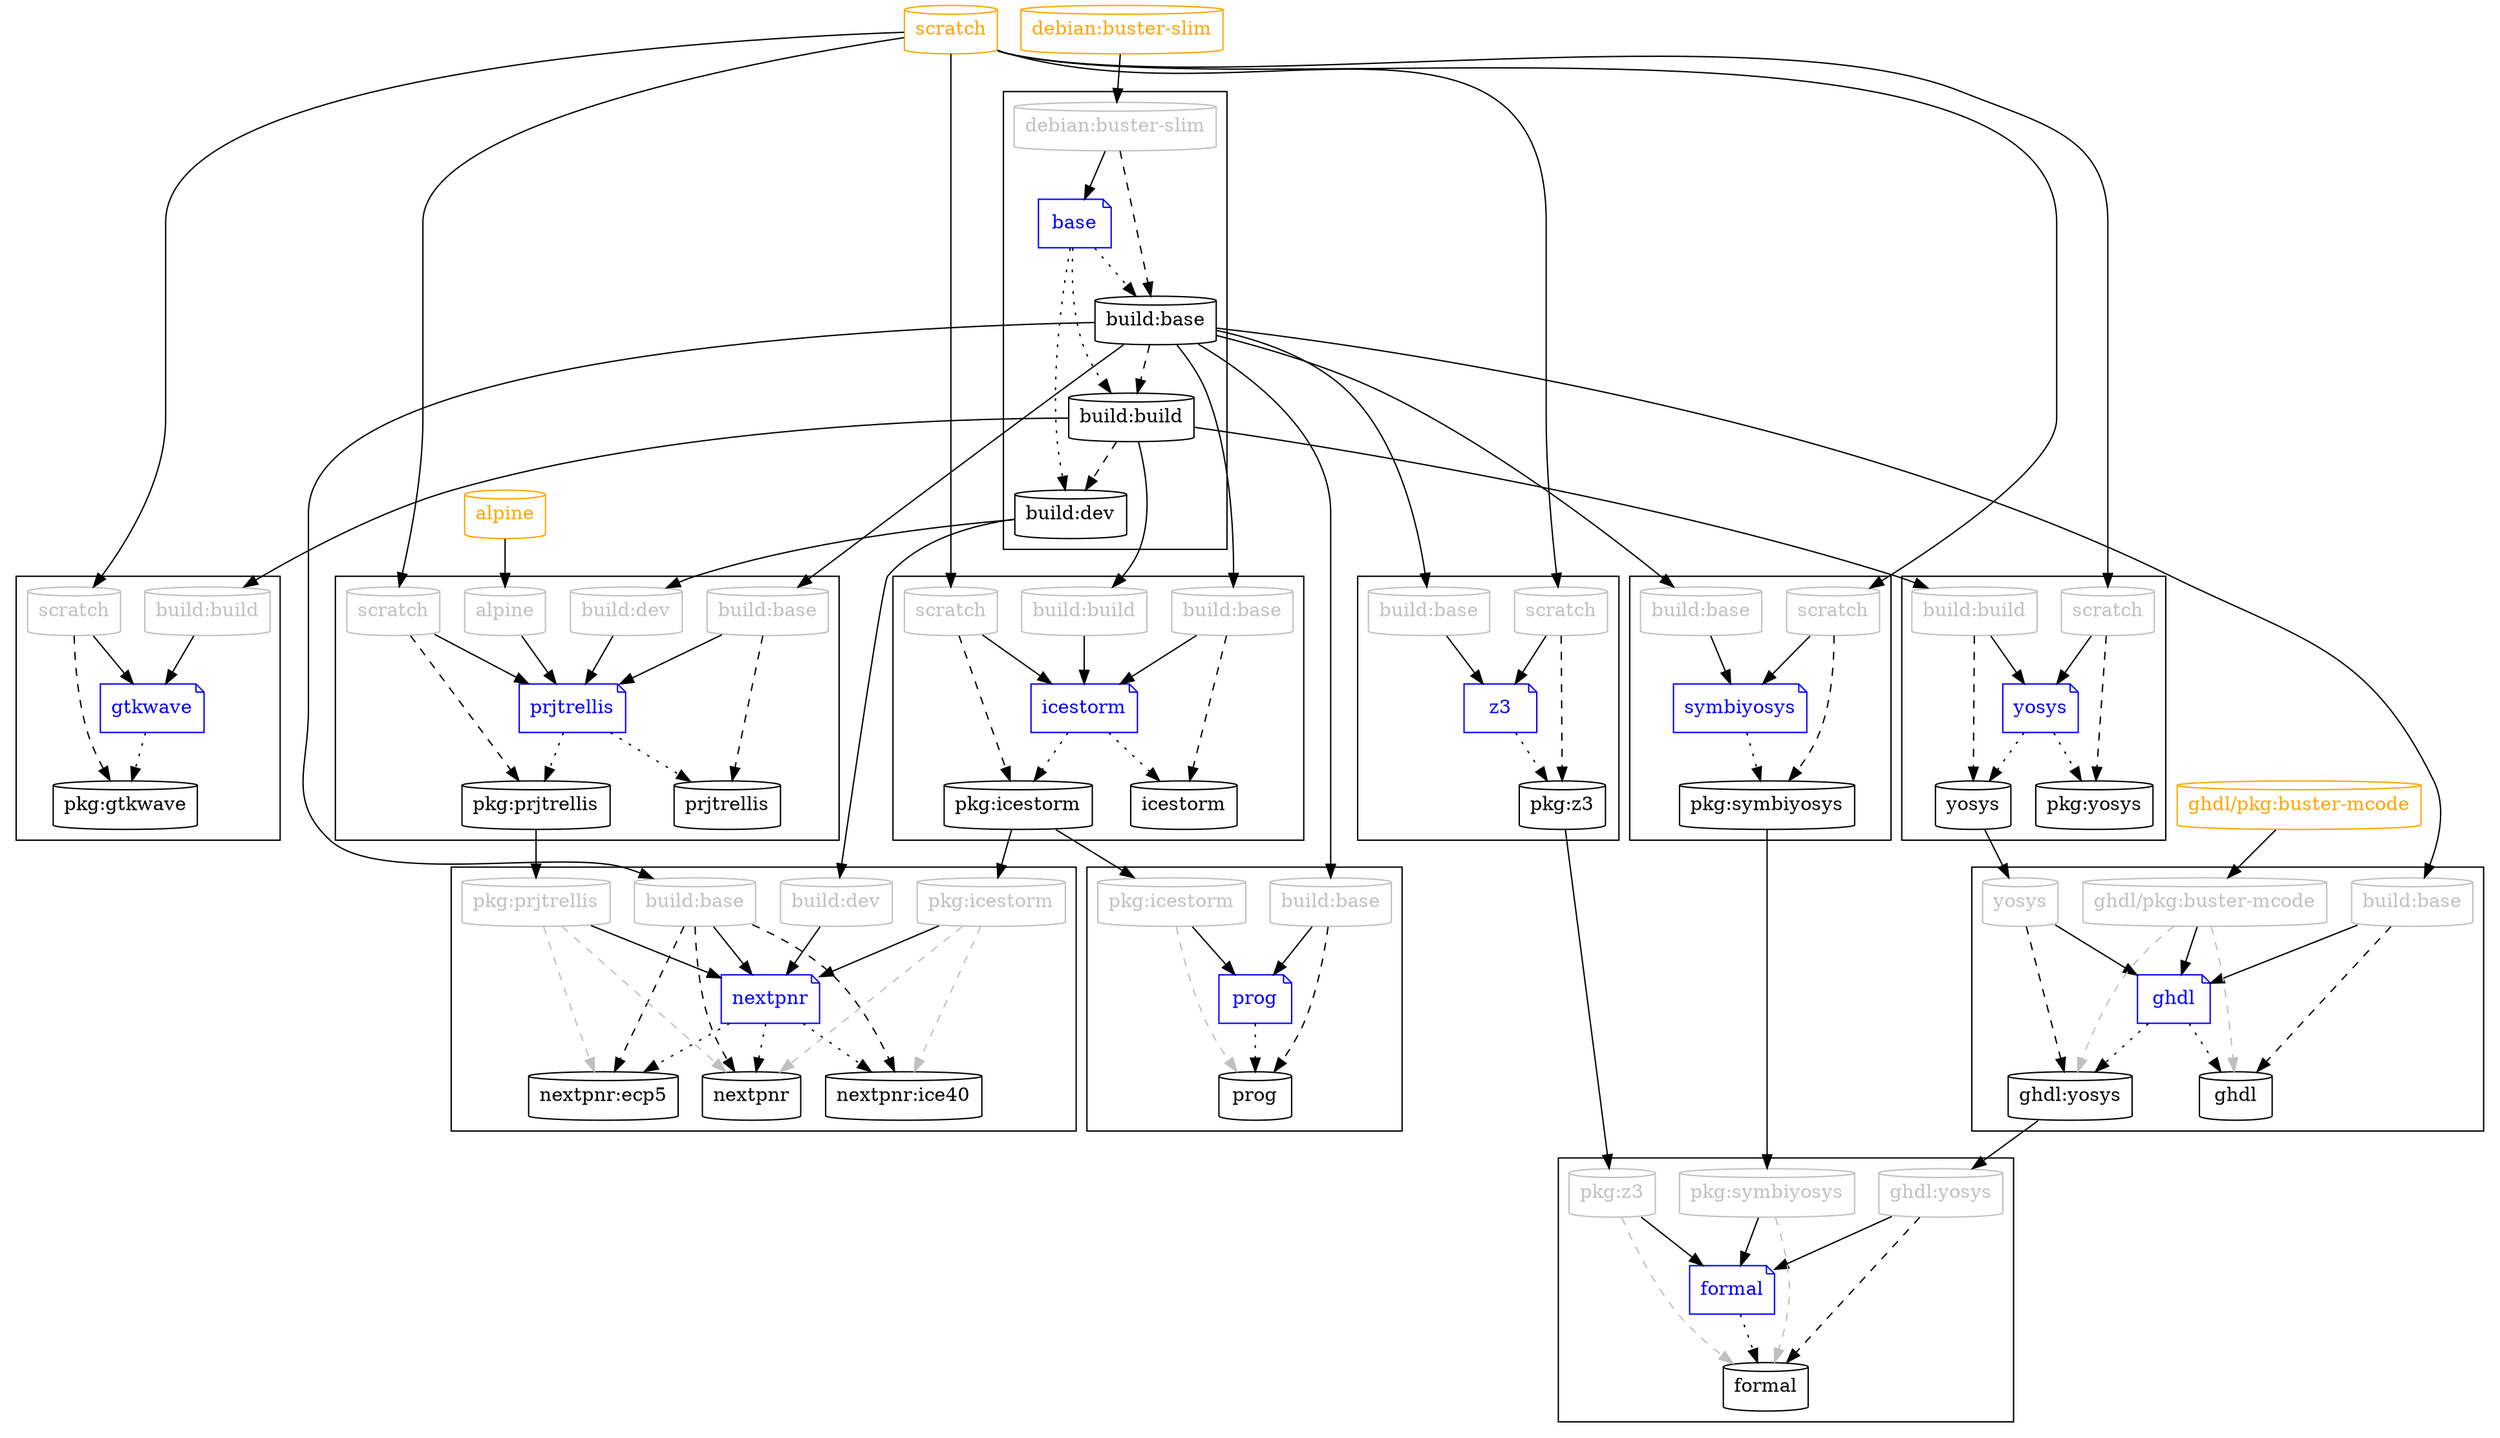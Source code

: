digraph G {

  #splines=polyline; #curved
  newrank=true;

  # Dockerfiles

  { node [shape=note, color=blue, fontcolor=blue]
    d_base       [label=base       ];
    d_formal     [label=formal     ];
    d_ghdl       [label=ghdl       ];
    d_gtkwave    [label=gtkwave    ];
    d_icestorm   [label=icestorm   ];
    d_nextpnr    [label=nextpnr    ];
    d_prjtrellis [label=prjtrellis ];
    d_prog       [label=prog       ];
    d_symbiyosys [label=symbiyosys ];
    d_yosys      [label=yosys      ];
    d_z3         [label=z3         ];
  }

  # Images

  { node [shape=cylinder]
    "build:base"
    "build:build"
    "build:dev"
    "formal"
    "ghdl"
    "ghdl:yosys"
    "pkg:gtkwave"
    "pkg:icestorm"
    "icestorm"
    "nextpnr:ice40"
    "nextpnr:ecp5"
    "nextpnr"
    "pkg:prjtrellis"
    "prjtrellis"
    "prog"
    "pkg:symbiyosys"
    "pkg:yosys"
    "yosys"
    "pkg:z3"
  }

  # External images

  { node [shape=cylinder, color=orange, fontcolor=orange]
    { rank=same
      "debian:buster-slim";
      "scratch"           ;
    }

    "alpine";
    "ghdl/pkg:buster-mcode";
  }

  # Workflows

  subgraph cluster_base {
    d_base -> {
      "build:base",
      "build:build",
      "build:dev"
    } [style=dotted];
    { rank=same
      node [shape=cylinder, color=grey, fontcolor=grey]
      "p_base_debian" [label="debian:buster-slim"]
    }
  }

  subgraph cluster_formal {
    d_formal ->
    "formal" [style=dotted];
    { rank=same
      node [shape=cylinder, color=grey, fontcolor=grey]
      "p_formal_ghdl" [label="ghdl:yosys"]
      "p_formal_symbiyosys" [label="pkg:symbiyosys"]
      "p_formal_z3" [label="pkg:z3"]
    }
  }

  subgraph cluster_ghdl {
    d_ghdl -> { rank=same
      "ghdl",
      "ghdl:yosys"
    } [style=dotted];
    { rank=same
      node [shape=cylinder, color=grey, fontcolor=grey]
      "p_ghdl_build:base" [label="build:base"]
      "p_ghdl_yosys" [label="yosys"]
      "p_ghdl_buster" [label="ghdl/pkg:buster-mcode"]
    }
  }

  subgraph cluster_gtkwave {
    d_gtkwave ->
    "pkg:gtkwave" [style=dotted];
    { rank=same
      node [shape=cylinder, color=grey, fontcolor=grey]
      "p_gtkwave_build:build" [label="build:build"]
      "p_gtkwave_scratch" [label="scratch"]
    }
  }

  subgraph cluster_icestorm {
    d_icestorm -> { rank=same
      "pkg:icestorm",
      "icestorm"
    } [style=dotted];
    { rank=same
      node [shape=cylinder, color=grey, fontcolor=grey]
      "p_icestorm_scratch" [label="scratch"]
      "p_icestorm_build:base" [label="build:base"]
      "p_icestorm_build:build" [label="build:build"]
    }
  }

  subgraph cluster_nextpnr {
    d_nextpnr -> { rank=same
      "nextpnr:ice40",
      "nextpnr:ecp5",
      "nextpnr"
    } [style=dotted];
    { rank=same
      node [shape=cylinder, color=grey, fontcolor=grey]
      "p_nextpnr_build:base" [label="build:base"]
      "p_nextpnr_build:dev" [label="build:dev"]
      "p_nextpnr_icestorm" [label="pkg:icestorm"]
      "p_nextpnr_prjtrellis" [label="pkg:prjtrellis"]
    }
  }

  subgraph cluster_prjtrellis {
    d_prjtrellis -> { rank=same
      "pkg:prjtrellis",
      "prjtrellis"
    } [style=dotted];
    { rank=same
      node [shape=cylinder, color=grey, fontcolor=grey]
      "p_prjtrellis_alpine" [label="alpine"]
      "p_prjtrellis_scratch" [label="scratch"]
      "p_prjtrellis_build:base" [label="build:base"]
      "p_prjtrellis_build:dev" [label="build:dev"]
    }
  }

  subgraph cluster_prog {
    d_prog ->
    "prog" [style=dotted];
    { rank=same
      node [shape=cylinder, color=grey, fontcolor=grey]
      "p_prog_icestorm" [label="pkg:icestorm"]
      "p_prog_build:base" [label="build:base"]
    }
  }

  subgraph cluster_symbiyosys {
    d_symbiyosys ->
    "pkg:symbiyosys" [style=dotted];
    { rank=same
      node [shape=cylinder, color=grey, fontcolor=grey]
      "p_symbiyosys_scratch" [label="scratch"]
      "p_symbiyosys_build:base" [label="build:base"]
    }
  }

  subgraph cluster_yosys {
    d_yosys -> { rank=same
      "pkg:yosys",
      "yosys"
    } [style=dotted];
    { rank=same
      node [shape=cylinder, color=grey, fontcolor=grey]
      "p_yosys_build:build" [label="build:build"]
      "p_yosys_scratch" [label="scratch"]
    }
  }

  subgraph cluster_z3 {
    d_z3 ->
    "pkg:z3" [style=dotted];
    { rank=same
      node [shape=cylinder, color=grey, fontcolor=grey]
      "p_z3_scratch" [label="scratch"]
      "p_z3_build:base" [label="build:base"]
    }
  }

  { rank=same
    d_gtkwave
    d_icestorm
    d_prjtrellis
    d_symbiyosys
    d_yosys
    d_z3
  }

  { rank=same
    d_ghdl
    d_nextpnr
    d_prog
  }

  # Dockerfile dependencies

  "debian:buster-slim" -> "p_base_debian" -> d_base;

  "ghdl:yosys" -> "p_formal_ghdl" -> d_formal;
  "pkg:symbiyosys" -> "p_formal_symbiyosys" -> d_formal;
  "pkg:z3" -> "p_formal_z3" -> d_formal;

  "ghdl/pkg:buster-mcode" -> "p_ghdl_buster" -> d_ghdl;

  "build:base" -> "p_ghdl_build:base" -> d_ghdl;
  "yosys" -> "p_ghdl_yosys" -> d_ghdl;

  "build:build" -> "p_gtkwave_build:build" -> d_gtkwave;
  "scratch" -> "p_gtkwave_scratch" -> d_gtkwave;

  "build:build" -> "p_icestorm_build:build" ->  d_icestorm;
  "build:base" -> "p_icestorm_build:base" -> d_icestorm;
  "scratch" -> "p_icestorm_scratch" -> d_icestorm;

  "build:dev" -> "p_nextpnr_build:dev" -> d_nextpnr;
  "build:base" -> "p_nextpnr_build:base" -> d_nextpnr;
  "pkg:icestorm" -> "p_nextpnr_icestorm" -> d_nextpnr;
  "pkg:prjtrellis" -> "p_nextpnr_prjtrellis" -> d_nextpnr;

  "build:dev" -> "p_prjtrellis_build:dev" -> d_prjtrellis;
  "alpine" -> "p_prjtrellis_alpine" -> d_prjtrellis;

  "build:base" -> "p_prjtrellis_build:base" -> d_prjtrellis;
  "scratch" -> "p_prjtrellis_scratch" -> d_prjtrellis;

  "build:base" -> "p_prog_build:base" -> d_prog;
  "pkg:icestorm" -> "p_prog_icestorm" -> d_prog;

  "build:base" -> "p_symbiyosys_build:base" -> d_symbiyosys;
  "scratch" -> "p_symbiyosys_scratch" -> d_symbiyosys;

  "build:build" -> "p_yosys_build:build" -> d_yosys;
  "scratch" -> "p_yosys_scratch" -> d_yosys;

  "build:base" -> "p_z3_build:base" -> d_z3;
  "scratch" -> "p_z3_scratch" -> d_z3;

  # Image dependencies

  { edge [style=dashed]
    "p_base_debian" -> "build:base" -> "build:build" -> "build:dev";

    "p_prog_build:base" -> "prog";

    "p_ghdl_build:base" -> "ghdl";

    "p_nextpnr_build:base" -> {
      "nextpnr",
      "nextpnr:ice40",
      "nextpnr:ecp5"
    };

    "p_formal_ghdl" -> "formal";

    "p_gtkwave_scratch" -> "pkg:gtkwave";

    "p_icestorm_build:base" -> "icestorm";
    "p_icestorm_scratch" -> "pkg:icestorm";

    "p_prjtrellis_scratch" -> "pkg:prjtrellis";
    "p_prjtrellis_build:base" -> "prjtrellis";

    "p_symbiyosys_scratch" -> "pkg:symbiyosys";

    "p_yosys_scratch" -> "pkg:yosys";
    "p_yosys_build:build" -> "yosys";

    "p_ghdl_yosys" -> "ghdl:yosys";

    "p_z3_scratch" -> "pkg:z3";
  }

  { edge [style=dashed, color=grey]
    {
      "p_formal_symbiyosys",
      "p_formal_z3"
     } -> "formal";

    "p_ghdl_buster" -> {
      "ghdl",
      "ghdl:yosys"
    };

    "p_prog_icestorm" -> "prog";

    "p_nextpnr_icestorm" -> {
      "nextpnr",
      "nextpnr:ice40"
    };

    "p_nextpnr_prjtrellis" -> {
      "nextpnr",
      "nextpnr:ecp5"
     };
  }

}
